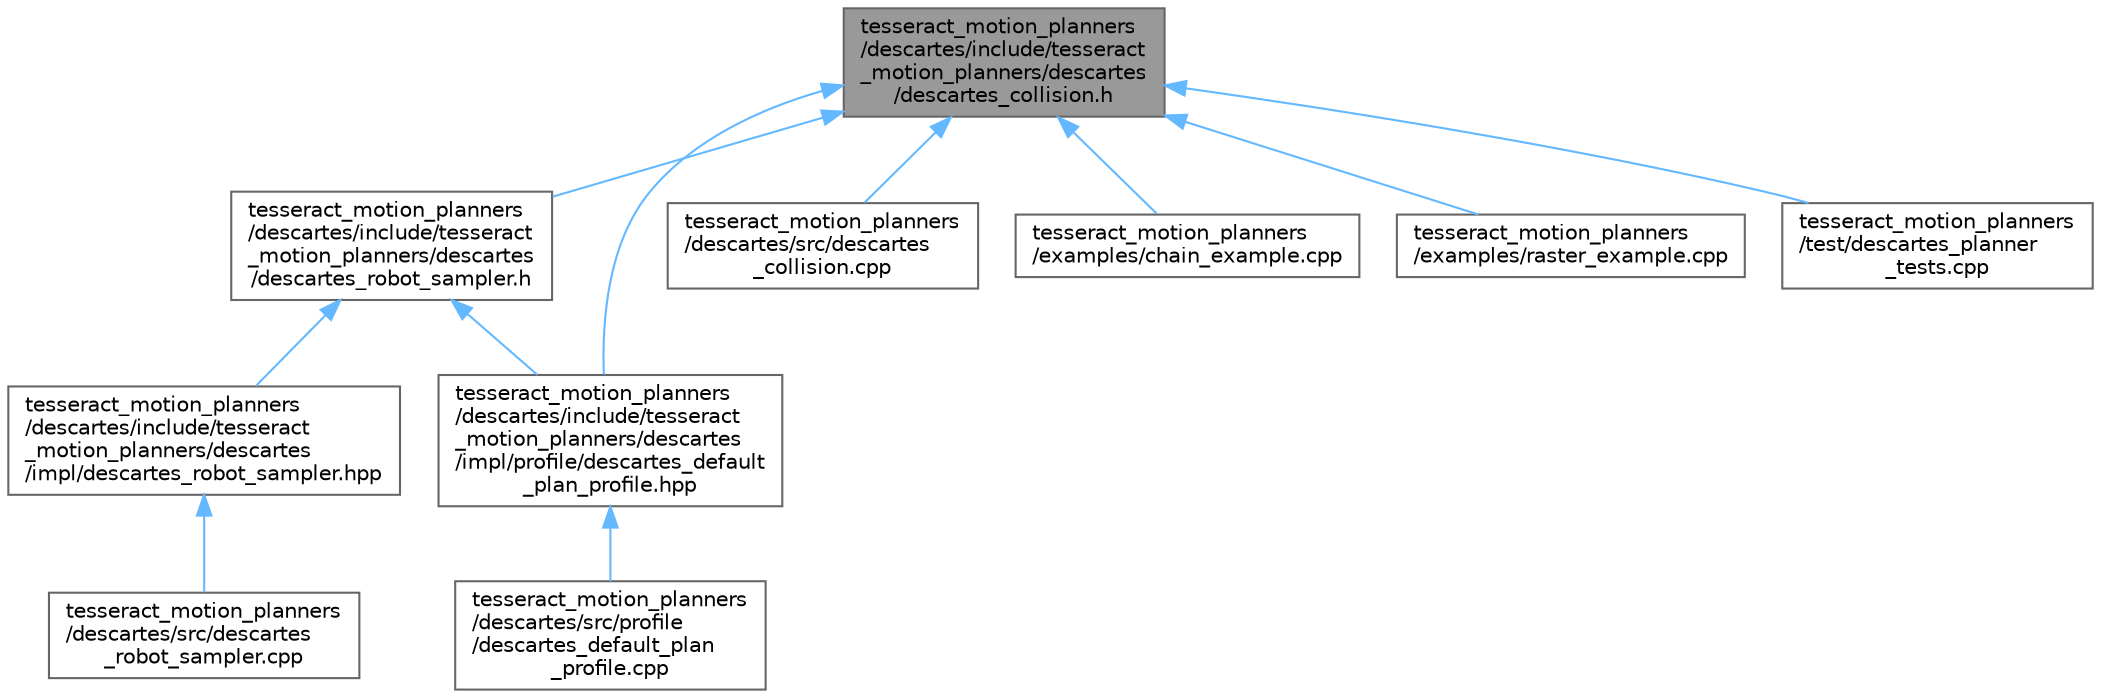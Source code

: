 digraph "tesseract_motion_planners/descartes/include/tesseract_motion_planners/descartes/descartes_collision.h"
{
 // LATEX_PDF_SIZE
  bgcolor="transparent";
  edge [fontname=Helvetica,fontsize=10,labelfontname=Helvetica,labelfontsize=10];
  node [fontname=Helvetica,fontsize=10,shape=box,height=0.2,width=0.4];
  Node1 [label="tesseract_motion_planners\l/descartes/include/tesseract\l_motion_planners/descartes\l/descartes_collision.h",height=0.2,width=0.4,color="gray40", fillcolor="grey60", style="filled", fontcolor="black",tooltip="Tesseract Descartes Collision Implementation."];
  Node1 -> Node2 [dir="back",color="steelblue1",style="solid"];
  Node2 [label="tesseract_motion_planners\l/descartes/include/tesseract\l_motion_planners/descartes\l/descartes_robot_sampler.h",height=0.2,width=0.4,color="grey40", fillcolor="white", style="filled",URL="$d1/dad/descartes__robot__sampler_8h.html",tooltip="Tesseract Descartes Kinematics Sampler."];
  Node2 -> Node3 [dir="back",color="steelblue1",style="solid"];
  Node3 [label="tesseract_motion_planners\l/descartes/include/tesseract\l_motion_planners/descartes\l/impl/descartes_robot_sampler.hpp",height=0.2,width=0.4,color="grey40", fillcolor="white", style="filled",URL="$d0/d0a/descartes__robot__sampler_8hpp.html",tooltip="Tesseract Descartes Kinematics Sampler Implementation."];
  Node3 -> Node4 [dir="back",color="steelblue1",style="solid"];
  Node4 [label="tesseract_motion_planners\l/descartes/src/descartes\l_robot_sampler.cpp",height=0.2,width=0.4,color="grey40", fillcolor="white", style="filled",URL="$db/d0f/descartes__robot__sampler_8cpp.html",tooltip="Tesseract Descartes Robot Kinematics Sampler."];
  Node2 -> Node5 [dir="back",color="steelblue1",style="solid"];
  Node5 [label="tesseract_motion_planners\l/descartes/include/tesseract\l_motion_planners/descartes\l/impl/profile/descartes_default\l_plan_profile.hpp",height=0.2,width=0.4,color="grey40", fillcolor="white", style="filled",URL="$df/d3e/descartes__default__plan__profile_8hpp.html",tooltip=" "];
  Node5 -> Node6 [dir="back",color="steelblue1",style="solid"];
  Node6 [label="tesseract_motion_planners\l/descartes/src/profile\l/descartes_default_plan\l_profile.cpp",height=0.2,width=0.4,color="grey40", fillcolor="white", style="filled",URL="$da/dcd/descartes__default__plan__profile_8cpp.html",tooltip=" "];
  Node1 -> Node5 [dir="back",color="steelblue1",style="solid"];
  Node1 -> Node7 [dir="back",color="steelblue1",style="solid"];
  Node7 [label="tesseract_motion_planners\l/descartes/src/descartes\l_collision.cpp",height=0.2,width=0.4,color="grey40", fillcolor="white", style="filled",URL="$d6/de7/descartes__collision_8cpp.html",tooltip="Tesseract Descartes Collision Implementation."];
  Node1 -> Node8 [dir="back",color="steelblue1",style="solid"];
  Node8 [label="tesseract_motion_planners\l/examples/chain_example.cpp",height=0.2,width=0.4,color="grey40", fillcolor="white", style="filled",URL="$d2/de8/chain__example_8cpp.html",tooltip="Chained motion planning example."];
  Node1 -> Node9 [dir="back",color="steelblue1",style="solid"];
  Node9 [label="tesseract_motion_planners\l/examples/raster_example.cpp",height=0.2,width=0.4,color="grey40", fillcolor="white", style="filled",URL="$d4/dfe/raster__example_8cpp.html",tooltip="Raster motion planning example."];
  Node1 -> Node10 [dir="back",color="steelblue1",style="solid"];
  Node10 [label="tesseract_motion_planners\l/test/descartes_planner\l_tests.cpp",height=0.2,width=0.4,color="grey40", fillcolor="white", style="filled",URL="$d6/dcb/descartes__planner__tests_8cpp.html",tooltip="This contains unit test for the tesseract descartes planner."];
}

